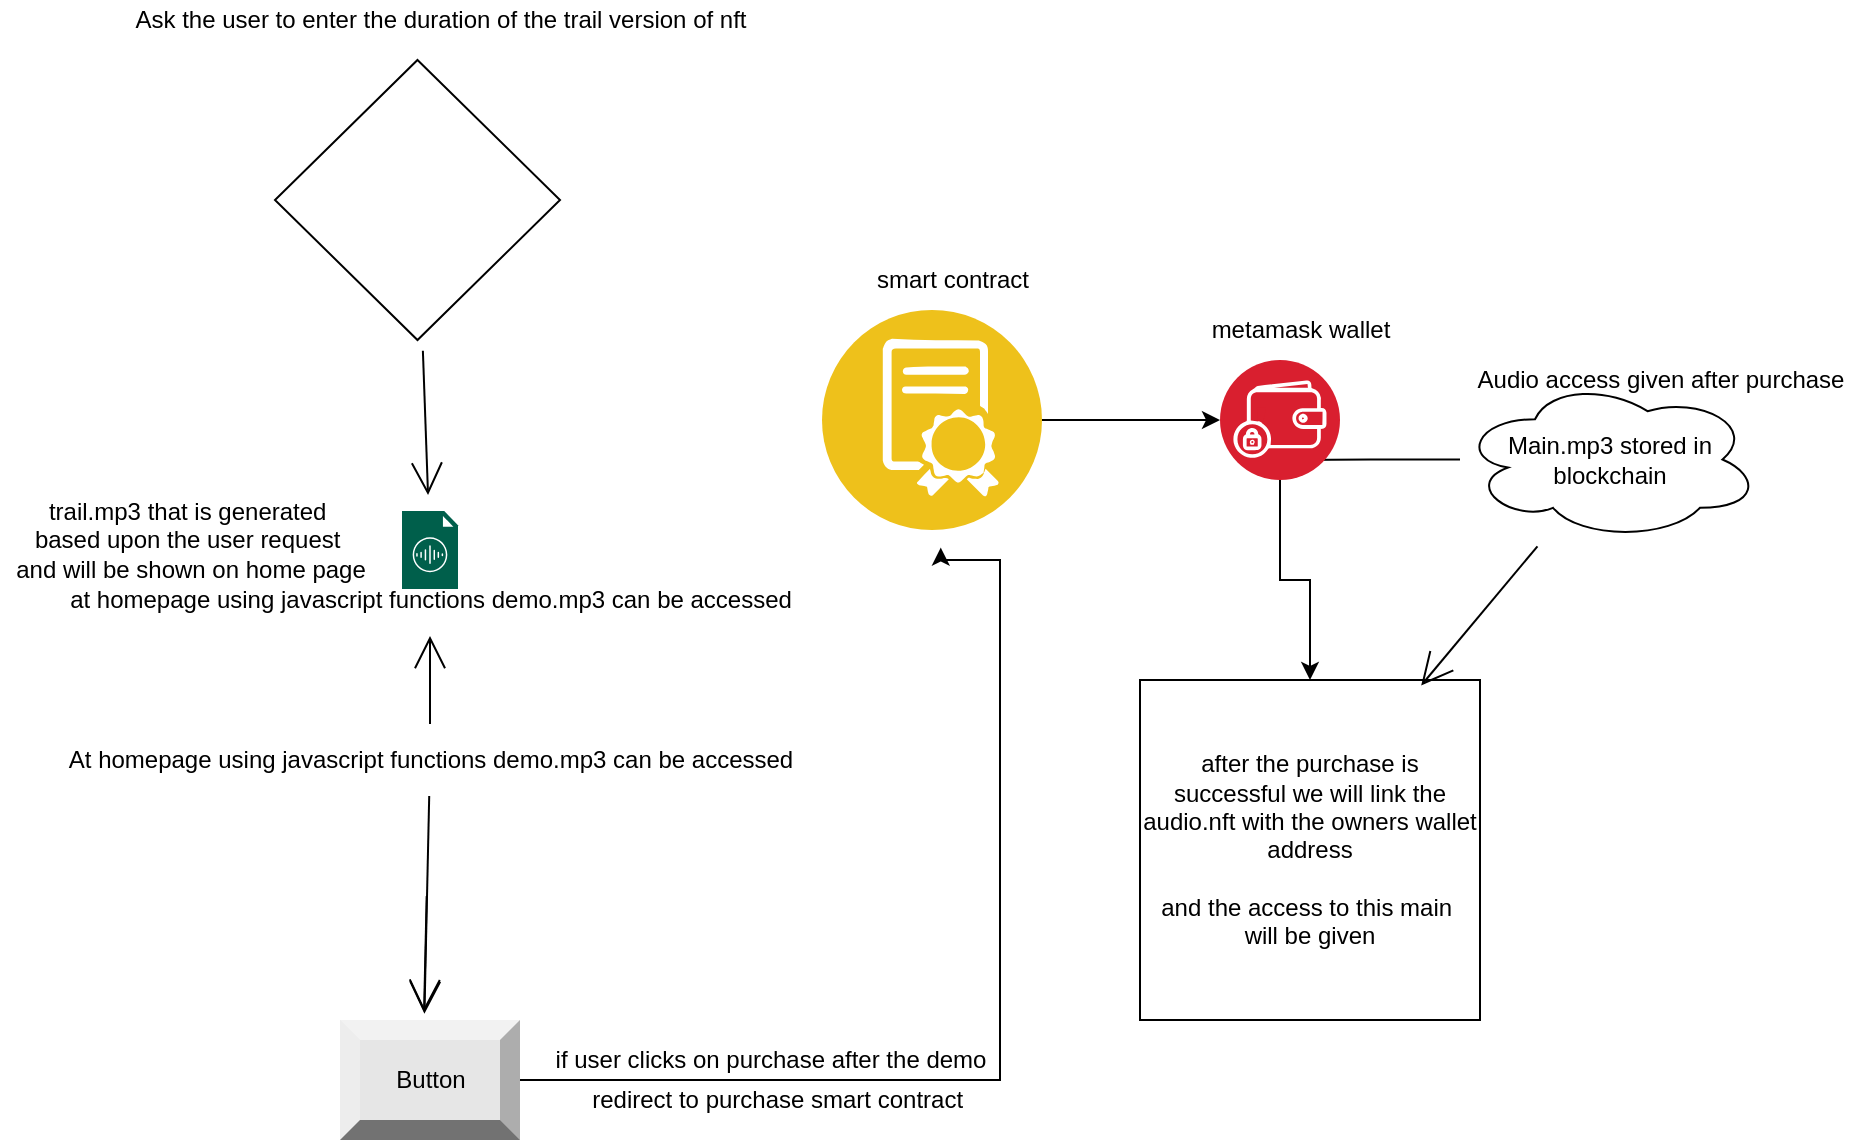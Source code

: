 <mxfile version="18.0.2" type="device"><diagram id="NDOHGTKbLGAsO6V1qYNf" name="Page-1"><mxGraphModel dx="2271" dy="1901" grid="1" gridSize="10" guides="1" tooltips="1" connect="1" arrows="1" fold="1" page="1" pageScale="1" pageWidth="827" pageHeight="1169" math="0" shadow="0"><root><mxCell id="0"/><mxCell id="1" parent="0"/><mxCell id="2LNwoVAMruZiakBqC1ic-7" style="edgeStyle=none;curved=1;rounded=0;orthogonalLoop=1;jettySize=auto;html=1;entryX=0.467;entryY=-0.067;entryDx=0;entryDy=0;entryPerimeter=0;endArrow=open;startSize=14;endSize=14;sourcePerimeterSpacing=8;targetPerimeterSpacing=8;" edge="1" parent="1" target="Lk4TmgOpMGb6lSKENcmv-17"><mxGeometry relative="1" as="geometry"><mxPoint x="173.345" y="278" as="sourcePoint"/></mxGeometry></mxCell><mxCell id="Lk4TmgOpMGb6lSKENcmv-3" value="after the purchase is successful we will link the audio.nft with the owners wallet address&lt;br&gt;&lt;br&gt;and the access to this main&amp;nbsp; will be given" style="whiteSpace=wrap;html=1;aspect=fixed;" parent="1" vertex="1"><mxGeometry x="530" y="170" width="170" height="170" as="geometry"/></mxCell><mxCell id="Lk4TmgOpMGb6lSKENcmv-28" style="edgeStyle=orthogonalEdgeStyle;rounded=0;orthogonalLoop=1;jettySize=auto;html=1;" parent="1" source="Lk4TmgOpMGb6lSKENcmv-10" target="Lk4TmgOpMGb6lSKENcmv-23" edge="1"><mxGeometry relative="1" as="geometry"/></mxCell><mxCell id="Lk4TmgOpMGb6lSKENcmv-10" value="" style="aspect=fixed;perimeter=ellipsePerimeter;html=1;align=center;shadow=0;dashed=0;fontColor=#4277BB;labelBackgroundColor=#ffffff;fontSize=12;spacingTop=3;image;image=img/lib/ibm/blockchain/smart_contract.svg;" parent="1" vertex="1"><mxGeometry x="371" y="-15" width="110" height="110" as="geometry"/></mxCell><mxCell id="Lk4TmgOpMGb6lSKENcmv-29" style="edgeStyle=orthogonalEdgeStyle;rounded=0;orthogonalLoop=1;jettySize=auto;html=1;" parent="1" source="Lk4TmgOpMGb6lSKENcmv-11" edge="1"><mxGeometry relative="1" as="geometry"><mxPoint x="600" y="60" as="targetPoint"/></mxGeometry></mxCell><mxCell id="2LNwoVAMruZiakBqC1ic-40" style="edgeStyle=none;curved=1;rounded=0;orthogonalLoop=1;jettySize=auto;html=1;entryX=0.827;entryY=0.016;entryDx=0;entryDy=0;entryPerimeter=0;endArrow=open;startSize=14;endSize=14;sourcePerimeterSpacing=8;targetPerimeterSpacing=8;" edge="1" parent="1" source="Lk4TmgOpMGb6lSKENcmv-11" target="Lk4TmgOpMGb6lSKENcmv-3"><mxGeometry relative="1" as="geometry"/></mxCell><mxCell id="Lk4TmgOpMGb6lSKENcmv-11" value="Main.mp3 stored in blockchain" style="ellipse;shape=cloud;whiteSpace=wrap;html=1;" parent="1" vertex="1"><mxGeometry x="690" y="19.5" width="150" height="80.5" as="geometry"/></mxCell><mxCell id="Lk4TmgOpMGb6lSKENcmv-12" value="" style="sketch=0;pointerEvents=1;shadow=0;dashed=0;html=1;strokeColor=none;fillColor=#005F4B;labelPosition=center;verticalLabelPosition=bottom;verticalAlign=top;align=center;outlineConnect=0;shape=mxgraph.veeam2.audio_file;" parent="1" vertex="1"><mxGeometry x="161" y="85.5" width="28.0" height="39" as="geometry"/></mxCell><mxCell id="Lk4TmgOpMGb6lSKENcmv-14" value="trail.mp3 that is generated&amp;nbsp;&lt;br&gt;based upon the user request&amp;nbsp;&lt;br&gt;and will be shown on home page" style="text;html=1;align=center;verticalAlign=middle;resizable=0;points=[];autosize=1;strokeColor=none;fillColor=none;" parent="1" vertex="1"><mxGeometry x="-40" y="74.5" width="190" height="50" as="geometry"/></mxCell><mxCell id="Lk4TmgOpMGb6lSKENcmv-19" style="edgeStyle=orthogonalEdgeStyle;rounded=0;orthogonalLoop=1;jettySize=auto;html=1;entryX=0.54;entryY=1.08;entryDx=0;entryDy=0;entryPerimeter=0;" parent="1" source="Lk4TmgOpMGb6lSKENcmv-17" target="Lk4TmgOpMGb6lSKENcmv-10" edge="1"><mxGeometry relative="1" as="geometry"><mxPoint x="420" y="180" as="targetPoint"/><Array as="points"><mxPoint x="460" y="370"/><mxPoint x="460" y="110"/><mxPoint x="430" y="110"/></Array></mxGeometry></mxCell><mxCell id="Lk4TmgOpMGb6lSKENcmv-17" value="Button" style="labelPosition=center;verticalLabelPosition=middle;align=center;html=1;shape=mxgraph.basic.shaded_button;dx=10;fillColor=#E6E6E6;strokeColor=none;" parent="1" vertex="1"><mxGeometry x="130" y="340" width="90" height="60" as="geometry"/></mxCell><mxCell id="Lk4TmgOpMGb6lSKENcmv-20" value="if user clicks on purchase after the demo" style="text;html=1;align=center;verticalAlign=middle;resizable=0;points=[];autosize=1;strokeColor=none;fillColor=none;" parent="1" vertex="1"><mxGeometry x="230" y="350" width="230" height="20" as="geometry"/></mxCell><mxCell id="Lk4TmgOpMGb6lSKENcmv-21" value="redirect to purchase smart contract&amp;nbsp;" style="text;html=1;align=center;verticalAlign=middle;resizable=0;points=[];autosize=1;strokeColor=none;fillColor=none;" parent="1" vertex="1"><mxGeometry x="250" y="370" width="200" height="20" as="geometry"/></mxCell><mxCell id="Lk4TmgOpMGb6lSKENcmv-30" style="edgeStyle=orthogonalEdgeStyle;rounded=0;orthogonalLoop=1;jettySize=auto;html=1;" parent="1" source="Lk4TmgOpMGb6lSKENcmv-23" target="Lk4TmgOpMGb6lSKENcmv-3" edge="1"><mxGeometry relative="1" as="geometry"/></mxCell><mxCell id="Lk4TmgOpMGb6lSKENcmv-23" value="" style="aspect=fixed;perimeter=ellipsePerimeter;html=1;align=center;shadow=0;dashed=0;fontColor=#4277BB;labelBackgroundColor=#ffffff;fontSize=12;spacingTop=3;image;image=img/lib/ibm/blockchain/wallet.svg;" parent="1" vertex="1"><mxGeometry x="570" y="10" width="60" height="60" as="geometry"/></mxCell><mxCell id="Lk4TmgOpMGb6lSKENcmv-31" value="smart contract" style="text;html=1;align=center;verticalAlign=middle;resizable=0;points=[];autosize=1;strokeColor=none;fillColor=none;" parent="1" vertex="1"><mxGeometry x="391" y="-40" width="90" height="20" as="geometry"/></mxCell><mxCell id="Lk4TmgOpMGb6lSKENcmv-32" value="metamask wallet" style="text;html=1;align=center;verticalAlign=middle;resizable=0;points=[];autosize=1;strokeColor=none;fillColor=none;" parent="1" vertex="1"><mxGeometry x="560" y="-15" width="100" height="20" as="geometry"/></mxCell><mxCell id="2LNwoVAMruZiakBqC1ic-19" style="edgeStyle=none;curved=1;rounded=0;orthogonalLoop=1;jettySize=auto;html=1;endArrow=open;startSize=14;endSize=14;sourcePerimeterSpacing=8;targetPerimeterSpacing=8;" edge="1" parent="1" source="2LNwoVAMruZiakBqC1ic-2"><mxGeometry relative="1" as="geometry"><mxPoint x="168.926" y="-7.681" as="targetPoint"/></mxGeometry></mxCell><mxCell id="2LNwoVAMruZiakBqC1ic-28" value="" style="edgeStyle=none;curved=1;rounded=0;orthogonalLoop=1;jettySize=auto;html=1;endArrow=open;startSize=14;endSize=14;sourcePerimeterSpacing=8;targetPerimeterSpacing=8;" edge="1" parent="1" source="2LNwoVAMruZiakBqC1ic-2" target="Lk4TmgOpMGb6lSKENcmv-12"><mxGeometry relative="1" as="geometry"/></mxCell><mxCell id="2LNwoVAMruZiakBqC1ic-2" value="" style="rhombus;whiteSpace=wrap;html=1;hachureGap=4;" vertex="1" parent="1"><mxGeometry x="97.5" y="-140" width="142.5" height="140" as="geometry"/></mxCell><mxCell id="2LNwoVAMruZiakBqC1ic-9" value="&lt;span style=&quot;&quot;&gt;Ask the user to enter the duration of the trail version of nft&lt;/span&gt;" style="text;html=1;align=center;verticalAlign=middle;resizable=0;points=[];autosize=1;strokeColor=none;fillColor=none;hachureGap=4;" vertex="1" parent="1"><mxGeometry x="20" y="-170" width="320" height="20" as="geometry"/></mxCell><mxCell id="2LNwoVAMruZiakBqC1ic-36" style="edgeStyle=none;curved=1;rounded=0;orthogonalLoop=1;jettySize=auto;html=1;endArrow=open;startSize=14;endSize=14;sourcePerimeterSpacing=8;targetPerimeterSpacing=8;" edge="1" parent="1" source="2LNwoVAMruZiakBqC1ic-32" target="2LNwoVAMruZiakBqC1ic-35"><mxGeometry relative="1" as="geometry"/></mxCell><mxCell id="2LNwoVAMruZiakBqC1ic-37" style="edgeStyle=none;curved=1;rounded=0;orthogonalLoop=1;jettySize=auto;html=1;entryX=0.469;entryY=-0.053;entryDx=0;entryDy=0;entryPerimeter=0;endArrow=open;startSize=14;endSize=14;sourcePerimeterSpacing=8;targetPerimeterSpacing=8;" edge="1" parent="1" source="2LNwoVAMruZiakBqC1ic-32" target="Lk4TmgOpMGb6lSKENcmv-17"><mxGeometry relative="1" as="geometry"/></mxCell><mxCell id="2LNwoVAMruZiakBqC1ic-32" value="&lt;span style=&quot;&quot;&gt;At homepage using javascript functions demo.mp3 can be accessed&lt;/span&gt;" style="text;html=1;align=center;verticalAlign=middle;resizable=0;points=[];autosize=1;strokeColor=none;fillColor=none;hachureGap=4;" vertex="1" parent="1"><mxGeometry x="-15" y="200" width="380" height="20" as="geometry"/></mxCell><mxCell id="2LNwoVAMruZiakBqC1ic-35" value="&lt;span style=&quot;&quot;&gt;at homepage using javascript functions demo.mp3 can be accessed&lt;/span&gt;" style="text;html=1;align=center;verticalAlign=middle;resizable=0;points=[];autosize=1;strokeColor=none;fillColor=none;hachureGap=4;" vertex="1" parent="1"><mxGeometry x="-15" y="120" width="380" height="20" as="geometry"/></mxCell><mxCell id="2LNwoVAMruZiakBqC1ic-41" value="Audio access given after purchase" style="text;html=1;align=center;verticalAlign=middle;resizable=0;points=[];autosize=1;strokeColor=none;fillColor=none;hachureGap=4;" vertex="1" parent="1"><mxGeometry x="690" y="10" width="200" height="20" as="geometry"/></mxCell></root></mxGraphModel></diagram></mxfile>